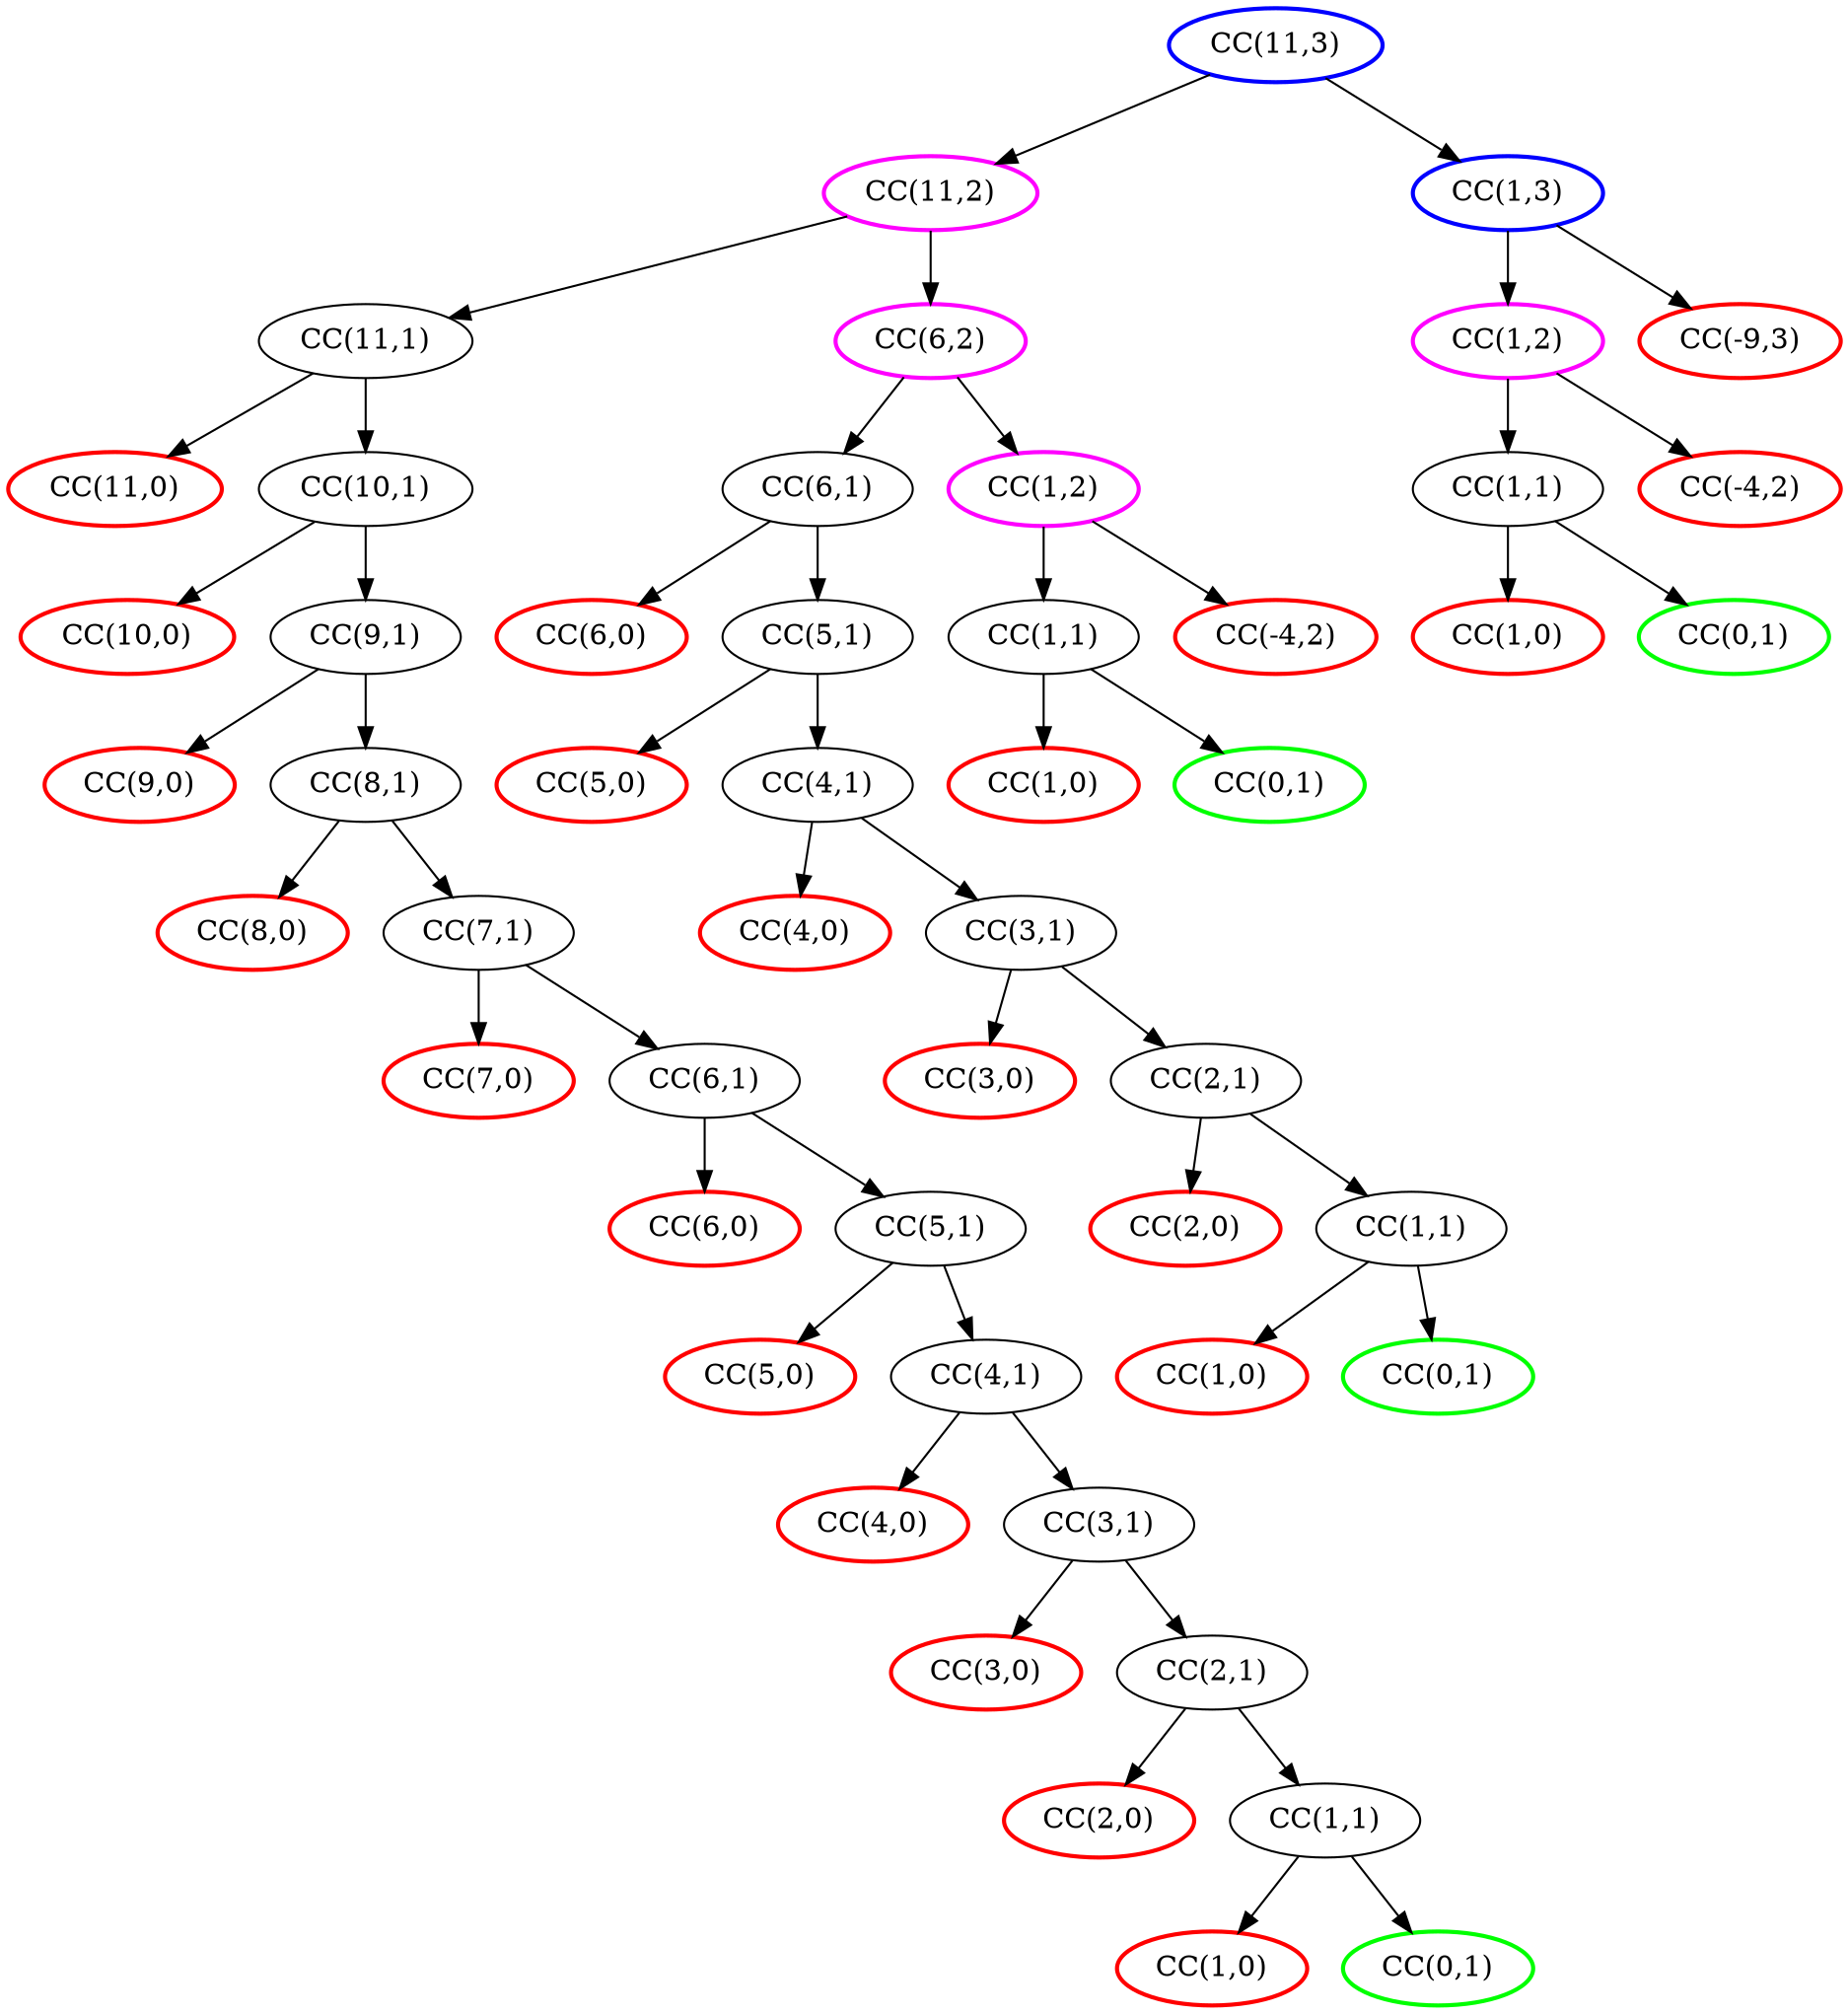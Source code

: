 strict digraph coin_change {
node1 [label = "CC(11,3)", color = "blue", style = "bold"]
node1 -> node2
node2 [label = "CC(11,2)", color = "magenta", style = "bold"]
node2 -> node4
node4 [label = "CC(11,1)", color = "black", style = "solid"]
node4 -> node8
node8 [label = "CC(11,0)", color = "red", style = "bold"]
node4 -> node9
node9 [label = "CC(10,1)", color = "black", style = "solid"]
node9 -> node18
node18 [label = "CC(10,0)", color = "red", style = "bold"]
node9 -> node19
node19 [label = "CC(9,1)", color = "black", style = "solid"]
node19 -> node38
node38 [label = "CC(9,0)", color = "red", style = "bold"]
node19 -> node39
node39 [label = "CC(8,1)", color = "black", style = "solid"]
node39 -> node78
node78 [label = "CC(8,0)", color = "red", style = "bold"]
node39 -> node79
node79 [label = "CC(7,1)", color = "black", style = "solid"]
node79 -> node158
node158 [label = "CC(7,0)", color = "red", style = "bold"]
node79 -> node159
node159 [label = "CC(6,1)", color = "black", style = "solid"]
node159 -> node318
node318 [label = "CC(6,0)", color = "red", style = "bold"]
node159 -> node319
node319 [label = "CC(5,1)", color = "black", style = "solid"]
node319 -> node638
node638 [label = "CC(5,0)", color = "red", style = "bold"]
node319 -> node639
node639 [label = "CC(4,1)", color = "black", style = "solid"]
node639 -> node1278
node1278 [label = "CC(4,0)", color = "red", style = "bold"]
node639 -> node1279
node1279 [label = "CC(3,1)", color = "black", style = "solid"]
node1279 -> node2558
node2558 [label = "CC(3,0)", color = "red", style = "bold"]
node1279 -> node2559
node2559 [label = "CC(2,1)", color = "black", style = "solid"]
node2559 -> node5118
node5118 [label = "CC(2,0)", color = "red", style = "bold"]
node2559 -> node5119
node5119 [label = "CC(1,1)", color = "black", style = "solid"]
node5119 -> node10238
node10238 [label = "CC(1,0)", color = "red", style = "bold"]
node5119 -> node10239
node10239 [label = "CC(0,1)", color = "green", style = "bold"]
node2 -> node5
node5 [label = "CC(6,2)", color = "magenta", style = "bold"]
node5 -> node10
node10 [label = "CC(6,1)", color = "black", style = "solid"]
node10 -> node20
node20 [label = "CC(6,0)", color = "red", style = "bold"]
node10 -> node21
node21 [label = "CC(5,1)", color = "black", style = "solid"]
node21 -> node42
node42 [label = "CC(5,0)", color = "red", style = "bold"]
node21 -> node43
node43 [label = "CC(4,1)", color = "black", style = "solid"]
node43 -> node86
node86 [label = "CC(4,0)", color = "red", style = "bold"]
node43 -> node87
node87 [label = "CC(3,1)", color = "black", style = "solid"]
node87 -> node174
node174 [label = "CC(3,0)", color = "red", style = "bold"]
node87 -> node175
node175 [label = "CC(2,1)", color = "black", style = "solid"]
node175 -> node350
node350 [label = "CC(2,0)", color = "red", style = "bold"]
node175 -> node351
node351 [label = "CC(1,1)", color = "black", style = "solid"]
node351 -> node702
node702 [label = "CC(1,0)", color = "red", style = "bold"]
node351 -> node703
node703 [label = "CC(0,1)", color = "green", style = "bold"]
node5 -> node11
node11 [label = "CC(1,2)", color = "magenta", style = "bold"]
node11 -> node22
node22 [label = "CC(1,1)", color = "black", style = "solid"]
node22 -> node44
node44 [label = "CC(1,0)", color = "red", style = "bold"]
node22 -> node45
node45 [label = "CC(0,1)", color = "green", style = "bold"]
node11 -> node23
node23 [label = "CC(-4,2)", color = "red", style = "bold"]
node1 -> node3
node3 [label = "CC(1,3)", color = "blue", style = "bold"]
node3 -> node6
node6 [label = "CC(1,2)", color = "magenta", style = "bold"]
node6 -> node12
node12 [label = "CC(1,1)", color = "black", style = "solid"]
node12 -> node24
node24 [label = "CC(1,0)", color = "red", style = "bold"]
node12 -> node25
node25 [label = "CC(0,1)", color = "green", style = "bold"]
node6 -> node13
node13 [label = "CC(-4,2)", color = "red", style = "bold"]
node3 -> node7
node7 [label = "CC(-9,3)", color = "red", style = "bold"]
}
// node_count = 51
